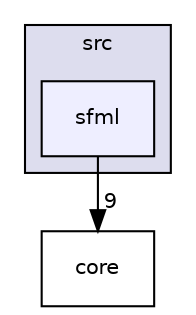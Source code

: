 digraph "/home/quentin/Murmure/src/sfml" {
  compound=true
  node [ fontsize="10", fontname="Helvetica"];
  edge [ labelfontsize="10", labelfontname="Helvetica"];
  subgraph clusterdir_68267d1309a1af8e8297ef4c3efbcdba {
    graph [ bgcolor="#ddddee", pencolor="black", label="src" fontname="Helvetica", fontsize="10", URL="dir_68267d1309a1af8e8297ef4c3efbcdba.html"]
  dir_555df0971abdff4e67fa10b3825416ca [shape=box, label="sfml", style="filled", fillcolor="#eeeeff", pencolor="black", URL="dir_555df0971abdff4e67fa10b3825416ca.html"];
  }
  dir_aebb8dcc11953d78e620bbef0b9e2183 [shape=box label="core" URL="dir_aebb8dcc11953d78e620bbef0b9e2183.html"];
  dir_555df0971abdff4e67fa10b3825416ca->dir_aebb8dcc11953d78e620bbef0b9e2183 [headlabel="9", labeldistance=1.5 headhref="dir_000002_000001.html"];
}
